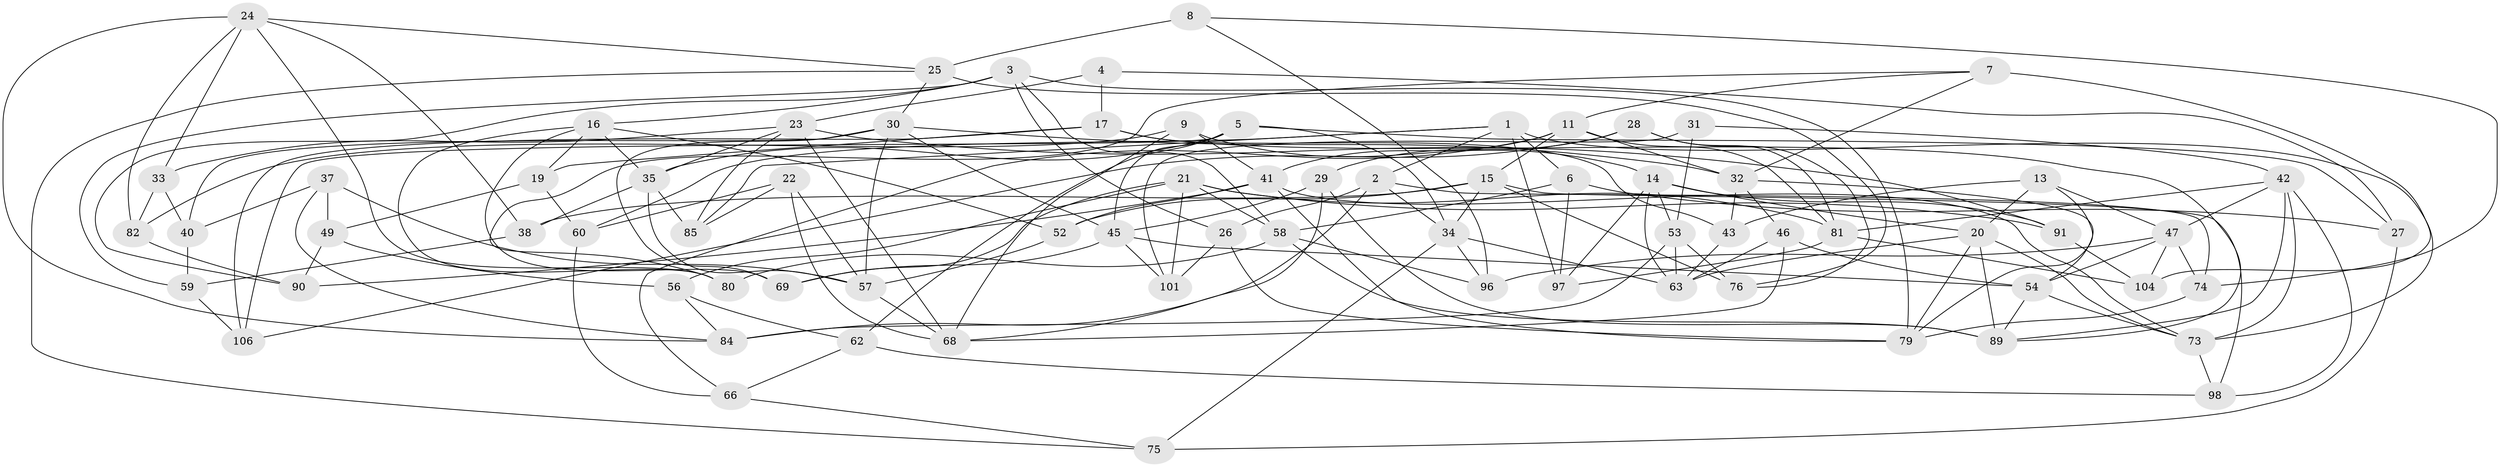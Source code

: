// Generated by graph-tools (version 1.1) at 2025/52/02/27/25 19:52:35]
// undirected, 74 vertices, 177 edges
graph export_dot {
graph [start="1"]
  node [color=gray90,style=filled];
  1 [super="+44"];
  2 [super="+12"];
  3 [super="+67"];
  4;
  5 [super="+10"];
  6;
  7;
  8;
  9;
  11 [super="+55"];
  13;
  14 [super="+86"];
  15 [super="+18"];
  16 [super="+87"];
  17 [super="+100"];
  19;
  20 [super="+36"];
  21 [super="+88"];
  22;
  23 [super="+64"];
  24 [super="+50"];
  25 [super="+39"];
  26;
  27;
  28;
  29;
  30 [super="+61"];
  31;
  32 [super="+107"];
  33;
  34 [super="+92"];
  35 [super="+48"];
  37;
  38;
  40;
  41 [super="+77"];
  42 [super="+105"];
  43;
  45 [super="+51"];
  46;
  47 [super="+78"];
  49;
  52;
  53 [super="+93"];
  54 [super="+102"];
  56;
  57 [super="+65"];
  58 [super="+71"];
  59;
  60;
  62;
  63 [super="+70"];
  66;
  68 [super="+72"];
  69;
  73 [super="+103"];
  74;
  75;
  76;
  79 [super="+94"];
  80;
  81 [super="+83"];
  82;
  84 [super="+99"];
  85;
  89 [super="+95"];
  90;
  91;
  96;
  97;
  98;
  101;
  104;
  106;
  1 -- 73;
  1 -- 97;
  1 -- 2;
  1 -- 60;
  1 -- 85;
  1 -- 6;
  2 -- 74;
  2 -- 26;
  2 -- 34;
  2 -- 84 [weight=2];
  3 -- 90;
  3 -- 16;
  3 -- 26;
  3 -- 59;
  3 -- 58;
  3 -- 79;
  4 -- 23;
  4 -- 17 [weight=2];
  4 -- 27;
  5 -- 35;
  5 -- 27;
  5 -- 106;
  5 -- 34;
  5 -- 45;
  5 -- 62;
  6 -- 97;
  6 -- 27;
  6 -- 58;
  7 -- 80;
  7 -- 104;
  7 -- 32;
  7 -- 11;
  8 -- 96;
  8 -- 25 [weight=2];
  8 -- 74;
  9 -- 14;
  9 -- 41;
  9 -- 82;
  9 -- 68;
  11 -- 81;
  11 -- 66;
  11 -- 32;
  11 -- 41;
  11 -- 15;
  13 -- 79;
  13 -- 43;
  13 -- 47;
  13 -- 20;
  14 -- 63;
  14 -- 20;
  14 -- 97;
  14 -- 91;
  14 -- 53;
  15 -- 76;
  15 -- 52;
  15 -- 98;
  15 -- 34;
  15 -- 38;
  16 -- 80;
  16 -- 19;
  16 -- 52;
  16 -- 69;
  16 -- 35;
  17 -- 43;
  17 -- 89;
  17 -- 106;
  17 -- 19;
  19 -- 60;
  19 -- 49;
  20 -- 89;
  20 -- 73;
  20 -- 63;
  20 -- 79;
  21 -- 69;
  21 -- 81;
  21 -- 91;
  21 -- 56;
  21 -- 58;
  21 -- 101;
  22 -- 85;
  22 -- 60;
  22 -- 68;
  22 -- 57;
  23 -- 68;
  23 -- 85;
  23 -- 33;
  23 -- 91;
  23 -- 35;
  24 -- 80;
  24 -- 84;
  24 -- 82;
  24 -- 33;
  24 -- 38;
  24 -- 25;
  25 -- 76;
  25 -- 75;
  25 -- 30;
  26 -- 79;
  26 -- 101;
  27 -- 75;
  28 -- 76;
  28 -- 29;
  28 -- 106;
  28 -- 81;
  29 -- 89;
  29 -- 45;
  29 -- 68;
  30 -- 69;
  30 -- 57;
  30 -- 32;
  30 -- 40;
  30 -- 45;
  31 -- 101;
  31 -- 53 [weight=2];
  31 -- 42;
  32 -- 54;
  32 -- 46;
  32 -- 43;
  33 -- 40;
  33 -- 82;
  34 -- 75;
  34 -- 96;
  34 -- 63;
  35 -- 38;
  35 -- 57;
  35 -- 85;
  37 -- 40;
  37 -- 84;
  37 -- 49;
  37 -- 57;
  38 -- 59;
  40 -- 59;
  41 -- 73;
  41 -- 90;
  41 -- 52;
  41 -- 79;
  42 -- 47;
  42 -- 81;
  42 -- 98;
  42 -- 89;
  42 -- 73;
  43 -- 63;
  45 -- 69;
  45 -- 101;
  45 -- 54;
  46 -- 68;
  46 -- 63;
  46 -- 54;
  47 -- 104;
  47 -- 96;
  47 -- 74;
  47 -- 54;
  49 -- 56;
  49 -- 90;
  52 -- 57;
  53 -- 76;
  53 -- 63;
  53 -- 84;
  54 -- 73;
  54 -- 89;
  56 -- 62;
  56 -- 84;
  57 -- 68;
  58 -- 96;
  58 -- 80;
  58 -- 89;
  59 -- 106;
  60 -- 66;
  62 -- 98;
  62 -- 66;
  66 -- 75;
  73 -- 98;
  74 -- 79;
  81 -- 97;
  81 -- 104;
  82 -- 90;
  91 -- 104;
}
